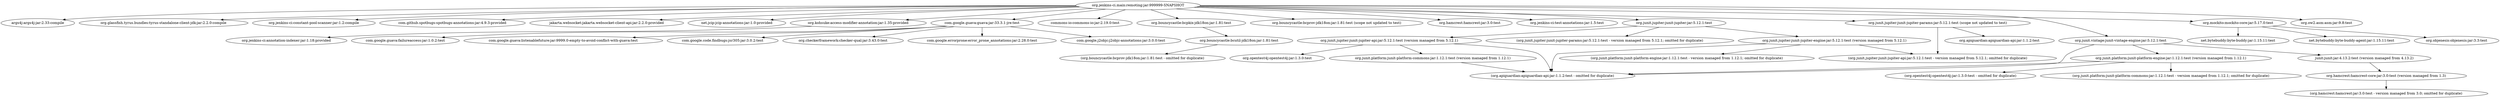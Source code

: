digraph jenkinsci__remoting {
	"org.jenkins-ci.main:remoting:jar:999999-SNAPSHOT" -> "args4j:args4j:jar:2.33:compile" ; 
	"org.jenkins-ci.main:remoting:jar:999999-SNAPSHOT" -> "org.glassfish.tyrus.bundles:tyrus-standalone-client-jdk:jar:2.2.0:compile" ; 
	"org.jenkins-ci.main:remoting:jar:999999-SNAPSHOT" -> "org.jenkins-ci:constant-pool-scanner:jar:1.2:compile" ; 
	"org.jenkins-ci.main:remoting:jar:999999-SNAPSHOT" -> "com.github.spotbugs:spotbugs-annotations:jar:4.9.3:provided" ; 
	"org.jenkins-ci.main:remoting:jar:999999-SNAPSHOT" -> "jakarta.websocket:jakarta.websocket-client-api:jar:2.2.0:provided" ; 
	"org.jenkins-ci.main:remoting:jar:999999-SNAPSHOT" -> "net.jcip:jcip-annotations:jar:1.0:provided" ; 
	"org.jenkins-ci.main:remoting:jar:999999-SNAPSHOT" -> "org.kohsuke:access-modifier-annotation:jar:1.35:provided" ; 
	"org.jenkins-ci.main:remoting:jar:999999-SNAPSHOT" -> "com.google.guava:guava:jar:33.3.1-jre:test" ; 
	"org.jenkins-ci.main:remoting:jar:999999-SNAPSHOT" -> "commons-io:commons-io:jar:2.19.0:test" ; 
	"org.jenkins-ci.main:remoting:jar:999999-SNAPSHOT" -> "org.bouncycastle:bcpkix-jdk18on:jar:1.81:test" ; 
	"org.jenkins-ci.main:remoting:jar:999999-SNAPSHOT" -> "org.bouncycastle:bcprov-jdk18on:jar:1.81:test (scope not updated to test)" ; 
	"org.jenkins-ci.main:remoting:jar:999999-SNAPSHOT" -> "org.hamcrest:hamcrest:jar:3.0:test" ; 
	"org.jenkins-ci.main:remoting:jar:999999-SNAPSHOT" -> "org.jenkins-ci:test-annotations:jar:1.5:test" ; 
	"org.jenkins-ci.main:remoting:jar:999999-SNAPSHOT" -> "org.junit.jupiter:junit-jupiter:jar:5.12.1:test" ; 
	"org.jenkins-ci.main:remoting:jar:999999-SNAPSHOT" -> "org.junit.jupiter:junit-jupiter-params:jar:5.12.1:test (scope not updated to test)" ; 
	"org.jenkins-ci.main:remoting:jar:999999-SNAPSHOT" -> "org.junit.vintage:junit-vintage-engine:jar:5.12.1:test" ; 
	"org.jenkins-ci.main:remoting:jar:999999-SNAPSHOT" -> "org.mockito:mockito-core:jar:5.17.0:test" ; 
	"org.jenkins-ci.main:remoting:jar:999999-SNAPSHOT" -> "org.ow2.asm:asm:jar:9.8:test" ; 
	"org.kohsuke:access-modifier-annotation:jar:1.35:provided" -> "org.jenkins-ci:annotation-indexer:jar:1.18:provided" ; 
	"com.google.guava:guava:jar:33.3.1-jre:test" -> "com.google.guava:failureaccess:jar:1.0.2:test" ; 
	"com.google.guava:guava:jar:33.3.1-jre:test" -> "com.google.guava:listenablefuture:jar:9999.0-empty-to-avoid-conflict-with-guava:test" ; 
	"com.google.guava:guava:jar:33.3.1-jre:test" -> "com.google.code.findbugs:jsr305:jar:3.0.2:test" ; 
	"com.google.guava:guava:jar:33.3.1-jre:test" -> "org.checkerframework:checker-qual:jar:3.43.0:test" ; 
	"com.google.guava:guava:jar:33.3.1-jre:test" -> "com.google.errorprone:error_prone_annotations:jar:2.28.0:test" ; 
	"com.google.guava:guava:jar:33.3.1-jre:test" -> "com.google.j2objc:j2objc-annotations:jar:3.0.0:test" ; 
	"org.bouncycastle:bcpkix-jdk18on:jar:1.81:test" -> "org.bouncycastle:bcutil-jdk18on:jar:1.81:test" ; 
	"org.bouncycastle:bcutil-jdk18on:jar:1.81:test" -> "(org.bouncycastle:bcprov-jdk18on:jar:1.81:test - omitted for duplicate)" ; 
	"org.junit.jupiter:junit-jupiter:jar:5.12.1:test" -> "org.junit.jupiter:junit-jupiter-api:jar:5.12.1:test (version managed from 5.12.1)" ; 
	"org.junit.jupiter:junit-jupiter:jar:5.12.1:test" -> "(org.junit.jupiter:junit-jupiter-params:jar:5.12.1:test - version managed from 5.12.1; omitted for duplicate)" ; 
	"org.junit.jupiter:junit-jupiter:jar:5.12.1:test" -> "org.junit.jupiter:junit-jupiter-engine:jar:5.12.1:test (version managed from 5.12.1)" ; 
	"org.junit.jupiter:junit-jupiter-api:jar:5.12.1:test (version managed from 5.12.1)" -> "org.opentest4j:opentest4j:jar:1.3.0:test" ; 
	"org.junit.jupiter:junit-jupiter-api:jar:5.12.1:test (version managed from 5.12.1)" -> "org.junit.platform:junit-platform-commons:jar:1.12.1:test (version managed from 1.12.1)" ; 
	"org.junit.jupiter:junit-jupiter-api:jar:5.12.1:test (version managed from 5.12.1)" -> "(org.apiguardian:apiguardian-api:jar:1.1.2:test - omitted for duplicate)" ; 
	"org.junit.platform:junit-platform-commons:jar:1.12.1:test (version managed from 1.12.1)" -> "(org.apiguardian:apiguardian-api:jar:1.1.2:test - omitted for duplicate)" ; 
	"org.junit.jupiter:junit-jupiter-engine:jar:5.12.1:test (version managed from 5.12.1)" -> "(org.junit.platform:junit-platform-engine:jar:1.12.1:test - version managed from 1.12.1; omitted for duplicate)" ; 
	"org.junit.jupiter:junit-jupiter-engine:jar:5.12.1:test (version managed from 5.12.1)" -> "(org.junit.jupiter:junit-jupiter-api:jar:5.12.1:test - version managed from 5.12.1; omitted for duplicate)" ; 
	"org.junit.jupiter:junit-jupiter-engine:jar:5.12.1:test (version managed from 5.12.1)" -> "(org.apiguardian:apiguardian-api:jar:1.1.2:test - omitted for duplicate)" ; 
	"org.junit.jupiter:junit-jupiter-params:jar:5.12.1:test (scope not updated to test)" -> "(org.junit.jupiter:junit-jupiter-api:jar:5.12.1:test - version managed from 5.12.1; omitted for duplicate)" ; 
	"org.junit.jupiter:junit-jupiter-params:jar:5.12.1:test (scope not updated to test)" -> "org.apiguardian:apiguardian-api:jar:1.1.2:test" ; 
	"org.junit.vintage:junit-vintage-engine:jar:5.12.1:test" -> "org.junit.platform:junit-platform-engine:jar:1.12.1:test (version managed from 1.12.1)" ; 
	"org.junit.vintage:junit-vintage-engine:jar:5.12.1:test" -> "junit:junit:jar:4.13.2:test (version managed from 4.13.2)" ; 
	"org.junit.vintage:junit-vintage-engine:jar:5.12.1:test" -> "(org.apiguardian:apiguardian-api:jar:1.1.2:test - omitted for duplicate)" ; 
	"org.junit.platform:junit-platform-engine:jar:1.12.1:test (version managed from 1.12.1)" -> "(org.opentest4j:opentest4j:jar:1.3.0:test - omitted for duplicate)" ; 
	"org.junit.platform:junit-platform-engine:jar:1.12.1:test (version managed from 1.12.1)" -> "(org.junit.platform:junit-platform-commons:jar:1.12.1:test - version managed from 1.12.1; omitted for duplicate)" ; 
	"org.junit.platform:junit-platform-engine:jar:1.12.1:test (version managed from 1.12.1)" -> "(org.apiguardian:apiguardian-api:jar:1.1.2:test - omitted for duplicate)" ; 
	"junit:junit:jar:4.13.2:test (version managed from 4.13.2)" -> "org.hamcrest:hamcrest-core:jar:3.0:test (version managed from 1.3)" ; 
	"org.hamcrest:hamcrest-core:jar:3.0:test (version managed from 1.3)" -> "(org.hamcrest:hamcrest:jar:3.0:test - version managed from 3.0; omitted for duplicate)" ; 
	"org.mockito:mockito-core:jar:5.17.0:test" -> "net.bytebuddy:byte-buddy:jar:1.15.11:test" ; 
	"org.mockito:mockito-core:jar:5.17.0:test" -> "net.bytebuddy:byte-buddy-agent:jar:1.15.11:test" ; 
	"org.mockito:mockito-core:jar:5.17.0:test" -> "org.objenesis:objenesis:jar:3.3:test" ; 
}
